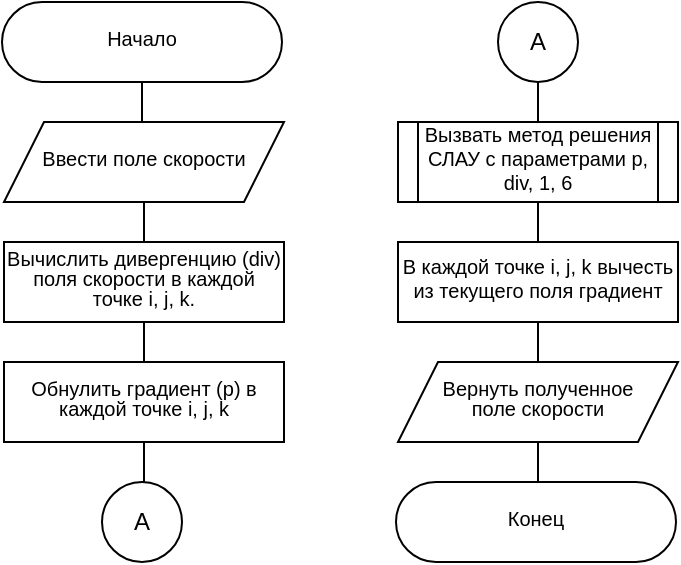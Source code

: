 <mxfile version="24.7.17">
  <diagram id="C5RBs43oDa-KdzZeNtuy" name="Page-1">
    <mxGraphModel dx="909" dy="562" grid="1" gridSize="10" guides="1" tooltips="1" connect="1" arrows="1" fold="1" page="1" pageScale="1" pageWidth="827" pageHeight="1169" math="0" shadow="0">
      <root>
        <mxCell id="WIyWlLk6GJQsqaUBKTNV-0" />
        <mxCell id="WIyWlLk6GJQsqaUBKTNV-1" parent="WIyWlLk6GJQsqaUBKTNV-0" />
        <mxCell id="nZ0PeAi3CtWVCuLFVAMQ-6" value="" style="edgeStyle=orthogonalEdgeStyle;rounded=0;orthogonalLoop=1;jettySize=auto;html=1;endArrow=none;endFill=0;fontFamily=Helvetica;" edge="1" parent="WIyWlLk6GJQsqaUBKTNV-1" source="nZ0PeAi3CtWVCuLFVAMQ-0" target="nZ0PeAi3CtWVCuLFVAMQ-3">
          <mxGeometry relative="1" as="geometry" />
        </mxCell>
        <mxCell id="nZ0PeAi3CtWVCuLFVAMQ-0" value="Начало" style="shape=stencil(vZXxboMgEMafhj9dUNwDLG57j9NelRTBIKv27YegWdHq1s3OmJD7Dn/3nZyRsKytoEGSUAk1EvZKkiTHkku7WrHySkp92PkwnmJoGyyMF8+gOeQCfaY1Wp2w4wczIrisUHMzZNkboS92z3CzrFBSWghXsg0yV3kLAy7ts7T3sLH8JYgay6/RoB5NepUk7z/HPj0/Bhw/yG+Indzv7nc/cOg4ftTB7QaOf49lmVXWhptlORSnUqsPebhp5siFKJRQ2oZ+dbVIwuh4bTfTwPDhLRJTulZn/OpydizpJntCgC5WCWOkZ1l9CWMBusTIgqKjgDJ4m22H2CzlPoKet5FWBoaXGlTbtiu4vOo4vm34jo7nhPQPPdN/6fmuU3bTuxgip65Mrp1ZpfGbkfa/hY2qqxtc6UUFp/o/mBM+AQ==);whiteSpace=wrap;html=1;aspect=fixed;fontFamily=Helvetica;fontSize=10;spacingBottom=4;" vertex="1" parent="WIyWlLk6GJQsqaUBKTNV-1">
          <mxGeometry x="343" y="40" width="140" height="40" as="geometry" />
        </mxCell>
        <mxCell id="nZ0PeAi3CtWVCuLFVAMQ-9" value="" style="edgeStyle=orthogonalEdgeStyle;rounded=0;orthogonalLoop=1;jettySize=auto;html=1;endArrow=none;endFill=0;fontFamily=Helvetica;" edge="1" parent="WIyWlLk6GJQsqaUBKTNV-1" source="nZ0PeAi3CtWVCuLFVAMQ-1" target="nZ0PeAi3CtWVCuLFVAMQ-8">
          <mxGeometry relative="1" as="geometry" />
        </mxCell>
        <mxCell id="nZ0PeAi3CtWVCuLFVAMQ-1" value="&lt;p style=&quot;line-height: 1&quot;&gt;Вычислить дивергенцию (div) поля скорости в каждой точке i, j, k.&lt;/p&gt;" style="shape=stencil(tVTRboMwDPyavFYh2T5gYtt/pKlXotIkcrJ1/fuaGKQiBq0mQEjgu3B3Bhyh69SYCEJJb84g9LtQKmKwkBLdEdww9iK5vHBZDbVJEWxm8MegM/sWmEkZwwku7pB7CecbQJc7Vn8I+UZrulPXNnhPIi74NGLueBIzztOz8pfFevvrqIqkf4YM2IdkVKjP52V3r9sIVxvlHcsO6VfPu57wOHG11YdbTbj6v6yuCZn7uXW9N/Z0xPDtD3+G+XJta0MbkEq+Fi+htOyP5Wai6QZvQgw0dmO7PE4PRn/OmPCJd0FnGqZWA8KDN8G7yYLr7IJiPXEoKG99BbgB);whiteSpace=wrap;html=1;aspect=fixed;fontFamily=Helvetica;fontSize=10;spacingBottom=4;" vertex="1" parent="WIyWlLk6GJQsqaUBKTNV-1">
          <mxGeometry x="344" y="160" width="140" height="40" as="geometry" />
        </mxCell>
        <mxCell id="nZ0PeAi3CtWVCuLFVAMQ-7" value="" style="edgeStyle=orthogonalEdgeStyle;rounded=0;orthogonalLoop=1;jettySize=auto;html=1;endArrow=none;endFill=0;fontFamily=Helvetica;" edge="1" parent="WIyWlLk6GJQsqaUBKTNV-1" source="nZ0PeAi3CtWVCuLFVAMQ-3" target="nZ0PeAi3CtWVCuLFVAMQ-1">
          <mxGeometry relative="1" as="geometry" />
        </mxCell>
        <mxCell id="nZ0PeAi3CtWVCuLFVAMQ-3" value="&lt;p style=&quot;line-height: 1&quot;&gt;Ввести поле скорости&lt;/p&gt;" style="shape=stencil(tZRtboQgEIZPw99GYXuAxrb3mMXZShbBAN1tb78jaLvWjzZWjQmZd/CZF0ZgovAVNMh4ZqBGJp4Z5yUEoIG0KgmHLIXXFOZ9DL5BGZJ4AafgqDFlfHD2jFdVhg6hTIVOhTYrXlj2RHPaVxTSGkMQZY0fZO7yBANl6NvsI8G68p+DqCF+jQFdZzKpjL/+HfvwuA8438nvENu739zvduCh43yvxm0GztdjRUHK3M8tiiPI85uz76acNHNSWkurraMwjbEW4yLrnuXFNNAevFGiT9f2gt+rnD5P0+ieoJW5I3zdCP9A/HBxWMFYQ5DaelzYSdJHmxnVmQ5S76zDX1qbrseFqrMTYulRhaimizwKNw==);whiteSpace=wrap;html=1;aspect=fixed;fontFamily=Helvetica;fontSize=10;spacingBottom=4;" vertex="1" parent="WIyWlLk6GJQsqaUBKTNV-1">
          <mxGeometry x="344" y="100" width="140" height="40" as="geometry" />
        </mxCell>
        <mxCell id="nZ0PeAi3CtWVCuLFVAMQ-11" value="" style="edgeStyle=orthogonalEdgeStyle;rounded=0;orthogonalLoop=1;jettySize=auto;html=1;endArrow=none;endFill=0;fontFamily=Helvetica;" edge="1" parent="WIyWlLk6GJQsqaUBKTNV-1" source="nZ0PeAi3CtWVCuLFVAMQ-8" target="nZ0PeAi3CtWVCuLFVAMQ-26">
          <mxGeometry relative="1" as="geometry">
            <mxPoint x="414" y="280" as="targetPoint" />
          </mxGeometry>
        </mxCell>
        <mxCell id="nZ0PeAi3CtWVCuLFVAMQ-8" value="&lt;p style=&quot;line-height: 1&quot;&gt;Обнулить градиент (p) в каждой точке i, j, k&lt;/p&gt;" style="shape=stencil(tVTRboMwDPyavFYh2T5gYtt/pKlXotIkcrJ1/fuaGKQiBq0mQEjgu3B3Bhyh69SYCEJJb84g9LtQKmKwkBLdEdww9iK5vHBZDbVJEWxm8MegM/sWmEkZwwku7pB7CecbQJc7Vn8I+UZrulPXNnhPIi74NGLueBIzztOz8pfFevvrqIqkf4YM2IdkVKjP52V3r9sIVxvlHcsO6VfPu57wOHG11YdbTbj6v6yuCZn7uXW9N/Z0xPDtD3+G+XJta0MbkEq+Fi+htOyP5Wai6QZvQgw0dmO7PE4PRn/OmPCJd0FnGqZWA8KDN8G7yYLr7IJiPXEoKG99BbgB);whiteSpace=wrap;html=1;aspect=fixed;fontFamily=Helvetica;fontSize=10;spacingBottom=4;" vertex="1" parent="WIyWlLk6GJQsqaUBKTNV-1">
          <mxGeometry x="344" y="220" width="140" height="40" as="geometry" />
        </mxCell>
        <mxCell id="nZ0PeAi3CtWVCuLFVAMQ-19" value="" style="edgeStyle=orthogonalEdgeStyle;rounded=0;orthogonalLoop=1;jettySize=auto;html=1;endArrow=none;endFill=0;fontFamily=Helvetica;" edge="1" parent="WIyWlLk6GJQsqaUBKTNV-1" source="nZ0PeAi3CtWVCuLFVAMQ-20" target="nZ0PeAi3CtWVCuLFVAMQ-22">
          <mxGeometry relative="1" as="geometry" />
        </mxCell>
        <mxCell id="nZ0PeAi3CtWVCuLFVAMQ-20" value="Вызвать метод решения СЛАУ с параметрами p, div, 1, 6" style="shape=stencil(tVVRboQgED0Nvw1Ce4DGtvdg2Wkli0CA7ra37wiSrFHcdqvGxMx78uYN4yDhbeiEA8KoET0Q/kIYcx6ctxJCwACZLsOPNIeXHDYlFsGBjBk8C6/EQUNmQvT2BBd1jKOEMh14FQeWvxL6jO8MN2+lNQZFlDVhwlzxKCaUwbX0K4uN6b8nkUP9HiL40WRGCXv7vezD0z7CzU5+p7LF/eZ+txOeOm72atxmws39srxFpPZx8/Yg5OnD209zXDTzrrSWVluPYX6mXIRxOl7rxTgxDN6MKLQfxnZ9nG6Mfi0x4rPcCa0UjKVaDzd2Ip8m95fb2zNcNXWx3mXpoqCVqSus70nFBP+/C/4XG8utKVx1h9OyWYsSmn8fCfgB);whiteSpace=wrap;html=1;aspect=fixed;fontFamily=Helvetica;fontSize=10;spacingBottom=4;rounded=0;shadow=0;sketch=0;spacingLeft=10;spacingRight=10;" vertex="1" parent="WIyWlLk6GJQsqaUBKTNV-1">
          <mxGeometry x="541" y="100" width="140" height="40" as="geometry" />
        </mxCell>
        <mxCell id="nZ0PeAi3CtWVCuLFVAMQ-21" value="" style="edgeStyle=orthogonalEdgeStyle;rounded=0;orthogonalLoop=1;jettySize=auto;html=1;endArrow=none;endFill=0;fontFamily=Helvetica;" edge="1" parent="WIyWlLk6GJQsqaUBKTNV-1" source="nZ0PeAi3CtWVCuLFVAMQ-22" target="nZ0PeAi3CtWVCuLFVAMQ-24">
          <mxGeometry relative="1" as="geometry" />
        </mxCell>
        <mxCell id="nZ0PeAi3CtWVCuLFVAMQ-22" value="В каждой точке i, j, k вычесть из текущего поля градиент" style="shape=stencil(tVTRboMwDPyavFYh2T5gYtt/pKlXotIkcrJ1/fuaGKQiBq0mQEjgu3B3Bhyh69SYCEJJb84g9LtQKmKwkBLdEdww9iK5vHBZDbVJEWxm8MegM/sWmEkZwwku7pB7CecbQJc7Vn8I+UZrulPXNnhPIi74NGLueBIzztOz8pfFevvrqIqkf4YM2IdkVKjP52V3r9sIVxvlHcsO6VfPu57wOHG11YdbTbj6v6yuCZn7uXW9N/Z0xPDtD3+G+XJta0MbkEq+Fi+htOyP5Wai6QZvQgw0dmO7PE4PRn/OmPCJd0FnGqZWA8KDN8G7yYLr7IJiPXEoKG99BbgB);whiteSpace=wrap;html=1;aspect=fixed;fontFamily=Helvetica;fontSize=10;spacingBottom=4;" vertex="1" parent="WIyWlLk6GJQsqaUBKTNV-1">
          <mxGeometry x="541" y="160" width="140" height="40" as="geometry" />
        </mxCell>
        <mxCell id="nZ0PeAi3CtWVCuLFVAMQ-23" value="" style="edgeStyle=orthogonalEdgeStyle;rounded=0;orthogonalLoop=1;jettySize=auto;html=1;endArrow=none;endFill=0;fontFamily=Helvetica;" edge="1" parent="WIyWlLk6GJQsqaUBKTNV-1" source="nZ0PeAi3CtWVCuLFVAMQ-24" target="nZ0PeAi3CtWVCuLFVAMQ-25">
          <mxGeometry relative="1" as="geometry" />
        </mxCell>
        <mxCell id="nZ0PeAi3CtWVCuLFVAMQ-24" value="&lt;p style=&quot;line-height: 1&quot;&gt;Вернуть полученное &lt;br&gt;поле скорости&lt;/p&gt;" style="shape=stencil(tZRtboQgEIZPw99GYXuAxrb3mMXZShbBAN1tb78jaLvWjzZWjQmZd/CZF0ZgovAVNMh4ZqBGJp4Z5yUEoIG0KgmHLIXXFOZ9DL5BGZJ4AafgqDFlfHD2jFdVhg6hTIVOhTYrXlj2RHPaVxTSGkMQZY0fZO7yBANl6NvsI8G68p+DqCF+jQFdZzKpjL/+HfvwuA8438nvENu739zvduCh43yvxm0GztdjRUHK3M8tiiPI85uz76acNHNSWkurraMwjbEW4yLrnuXFNNAevFGiT9f2gt+rnD5P0+ieoJW5I3zdCP9A/HBxWMFYQ5DaelzYSdJHmxnVmQ5S76zDX1qbrseFqrMTYulRhaimizwKNw==);whiteSpace=wrap;html=1;aspect=fixed;fontFamily=Helvetica;fontSize=10;spacingBottom=4;" vertex="1" parent="WIyWlLk6GJQsqaUBKTNV-1">
          <mxGeometry x="541" y="220" width="140" height="40" as="geometry" />
        </mxCell>
        <mxCell id="nZ0PeAi3CtWVCuLFVAMQ-25" value="&lt;p style=&quot;line-height: 1 ; font-size: 10px&quot;&gt;Конец&lt;/p&gt;" style="shape=stencil(vZVhboMwDIVPk59MgbADTGy7h0tdiBoSFLJCb7+QgNZAYesGQwj07PD5mRhBWNaUUCNJqIQKCXslSYLyaK82VHqdUi9bL+NRQ1NjbnzwAprDQaDPNEarM7b8aAYElyVqbvoseyP0xa7pT5blSkoL4Uo2QeYmb2HApX2Wdh42lL8Gqrb8Cg3qwaSPkuT959in533A8U5+Q+zofnO/24FDx/FeG7cZOP49lmU2sjTcLDtAfi60+rBf2j0zJy5EroTSVvq7q0USRodjvZka+g9vlhjTlbrgV5eTbUlX2SMCdL5IGJSeZPU11AJ0gZEFRScBRfA2mxaxnoe7CDreRFoZ6F9qUG3druDypuP4vuEHOp4S0j/0TP+l54d22U3vbIhcdGFy7cwqjd+MtP8trFRdXOBKzyq4qP9/ucAn);whiteSpace=wrap;html=1;aspect=fixed;fontFamily=Helvetica;fontSize=10;spacingBottom=4;" vertex="1" parent="WIyWlLk6GJQsqaUBKTNV-1">
          <mxGeometry x="540" y="280" width="140" height="40" as="geometry" />
        </mxCell>
        <mxCell id="nZ0PeAi3CtWVCuLFVAMQ-26" value="A" style="ellipse;whiteSpace=wrap;html=1;aspect=fixed;fillColor=none;" vertex="1" parent="WIyWlLk6GJQsqaUBKTNV-1">
          <mxGeometry x="393" y="280" width="40" height="40" as="geometry" />
        </mxCell>
        <mxCell id="nZ0PeAi3CtWVCuLFVAMQ-28" value="" style="edgeStyle=orthogonalEdgeStyle;rounded=0;orthogonalLoop=1;jettySize=auto;html=1;entryX=0.5;entryY=0;entryDx=0;entryDy=0;endArrow=none;endFill=0;" edge="1" parent="WIyWlLk6GJQsqaUBKTNV-1" source="nZ0PeAi3CtWVCuLFVAMQ-27" target="nZ0PeAi3CtWVCuLFVAMQ-20">
          <mxGeometry relative="1" as="geometry">
            <mxPoint x="611" y="100" as="targetPoint" />
          </mxGeometry>
        </mxCell>
        <mxCell id="nZ0PeAi3CtWVCuLFVAMQ-27" value="A" style="ellipse;whiteSpace=wrap;html=1;aspect=fixed;fillColor=none;" vertex="1" parent="WIyWlLk6GJQsqaUBKTNV-1">
          <mxGeometry x="591" y="40" width="40" height="40" as="geometry" />
        </mxCell>
      </root>
    </mxGraphModel>
  </diagram>
</mxfile>
